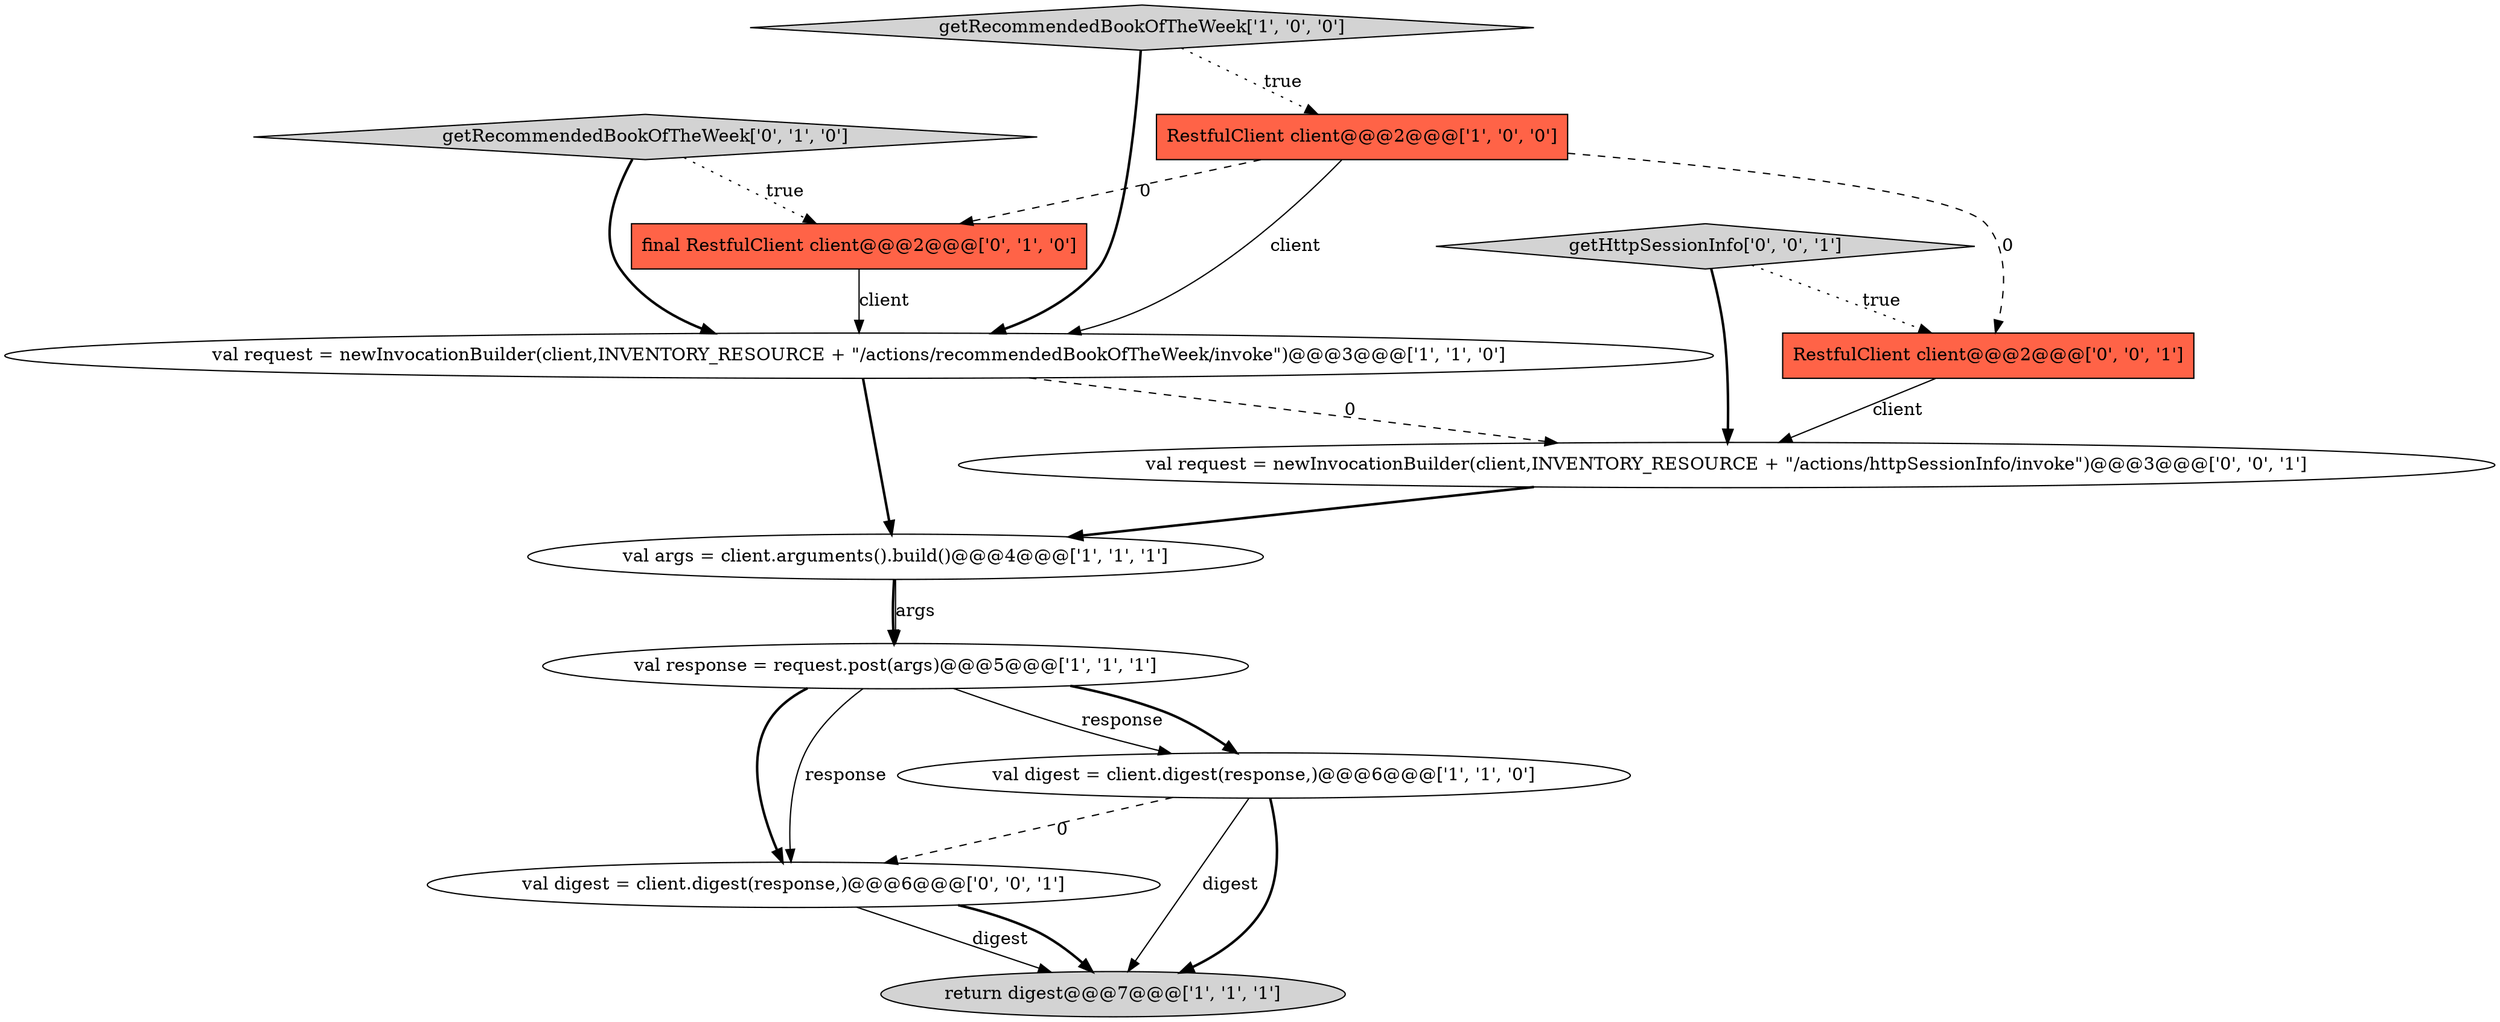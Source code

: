 digraph {
8 [style = filled, label = "getRecommendedBookOfTheWeek['0', '1', '0']", fillcolor = lightgray, shape = diamond image = "AAA0AAABBB2BBB"];
9 [style = filled, label = "val digest = client.digest(response,)@@@6@@@['0', '0', '1']", fillcolor = white, shape = ellipse image = "AAA0AAABBB3BBB"];
4 [style = filled, label = "getRecommendedBookOfTheWeek['1', '0', '0']", fillcolor = lightgray, shape = diamond image = "AAA0AAABBB1BBB"];
10 [style = filled, label = "val request = newInvocationBuilder(client,INVENTORY_RESOURCE + \"/actions/httpSessionInfo/invoke\")@@@3@@@['0', '0', '1']", fillcolor = white, shape = ellipse image = "AAA0AAABBB3BBB"];
2 [style = filled, label = "val request = newInvocationBuilder(client,INVENTORY_RESOURCE + \"/actions/recommendedBookOfTheWeek/invoke\")@@@3@@@['1', '1', '0']", fillcolor = white, shape = ellipse image = "AAA0AAABBB1BBB"];
7 [style = filled, label = "final RestfulClient client@@@2@@@['0', '1', '0']", fillcolor = tomato, shape = box image = "AAA1AAABBB2BBB"];
12 [style = filled, label = "getHttpSessionInfo['0', '0', '1']", fillcolor = lightgray, shape = diamond image = "AAA0AAABBB3BBB"];
0 [style = filled, label = "return digest@@@7@@@['1', '1', '1']", fillcolor = lightgray, shape = ellipse image = "AAA0AAABBB1BBB"];
3 [style = filled, label = "val response = request.post(args)@@@5@@@['1', '1', '1']", fillcolor = white, shape = ellipse image = "AAA0AAABBB1BBB"];
11 [style = filled, label = "RestfulClient client@@@2@@@['0', '0', '1']", fillcolor = tomato, shape = box image = "AAA0AAABBB3BBB"];
6 [style = filled, label = "val digest = client.digest(response,)@@@6@@@['1', '1', '0']", fillcolor = white, shape = ellipse image = "AAA0AAABBB1BBB"];
1 [style = filled, label = "RestfulClient client@@@2@@@['1', '0', '0']", fillcolor = tomato, shape = box image = "AAA1AAABBB1BBB"];
5 [style = filled, label = "val args = client.arguments().build()@@@4@@@['1', '1', '1']", fillcolor = white, shape = ellipse image = "AAA0AAABBB1BBB"];
5->3 [style = bold, label=""];
7->2 [style = solid, label="client"];
9->0 [style = solid, label="digest"];
9->0 [style = bold, label=""];
3->6 [style = solid, label="response"];
4->1 [style = dotted, label="true"];
6->0 [style = solid, label="digest"];
1->2 [style = solid, label="client"];
6->9 [style = dashed, label="0"];
8->7 [style = dotted, label="true"];
3->6 [style = bold, label=""];
6->0 [style = bold, label=""];
4->2 [style = bold, label=""];
11->10 [style = solid, label="client"];
2->10 [style = dashed, label="0"];
12->11 [style = dotted, label="true"];
5->3 [style = solid, label="args"];
3->9 [style = bold, label=""];
12->10 [style = bold, label=""];
10->5 [style = bold, label=""];
8->2 [style = bold, label=""];
1->11 [style = dashed, label="0"];
3->9 [style = solid, label="response"];
1->7 [style = dashed, label="0"];
2->5 [style = bold, label=""];
}
